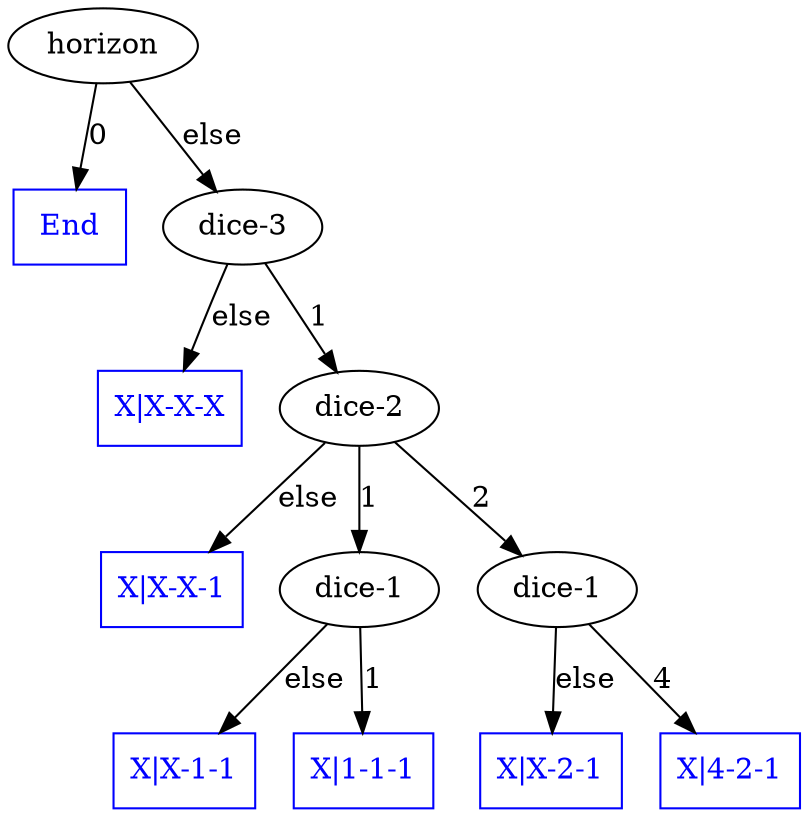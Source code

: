 digraph finite_state_machine {
    {node [shape=box color="blue" fontcolor="blue"]
        end[label="End"]
        d3end[label="X|X-X-X"]
        d2end[label="X|X-X-1"]
        d11end[label="X|X-1-1"]
        d111end[label="X|1-1-1"]
        d21end[label="X|X-2-1"]
        d421end[label="X|4-2-1"] }; 
	node [shape=ellipse]
        dice3[label="dice-3"]
        dice2[label="dice-2"]
        {node [label="dice-1"] dice11; dice12};
    edge [fontcolor="black"]
    horizon -> end [label = "0"]
    horizon -> dice3 [label = "else"]
    dice3 -> dice2 [label = "1"]
    dice3 -> d3end [label = "else"]
    dice2 -> dice11 [label = "1"]
    dice2 -> dice12 [label = "2"]
    dice2 -> d2end [label = "else"]
    dice11 -> d111end [label = "1"]
    dice11 -> d11end [label = "else"]
    dice12 -> d421end [label = "4"]
    dice12 -> d21end [label = "else"]
}